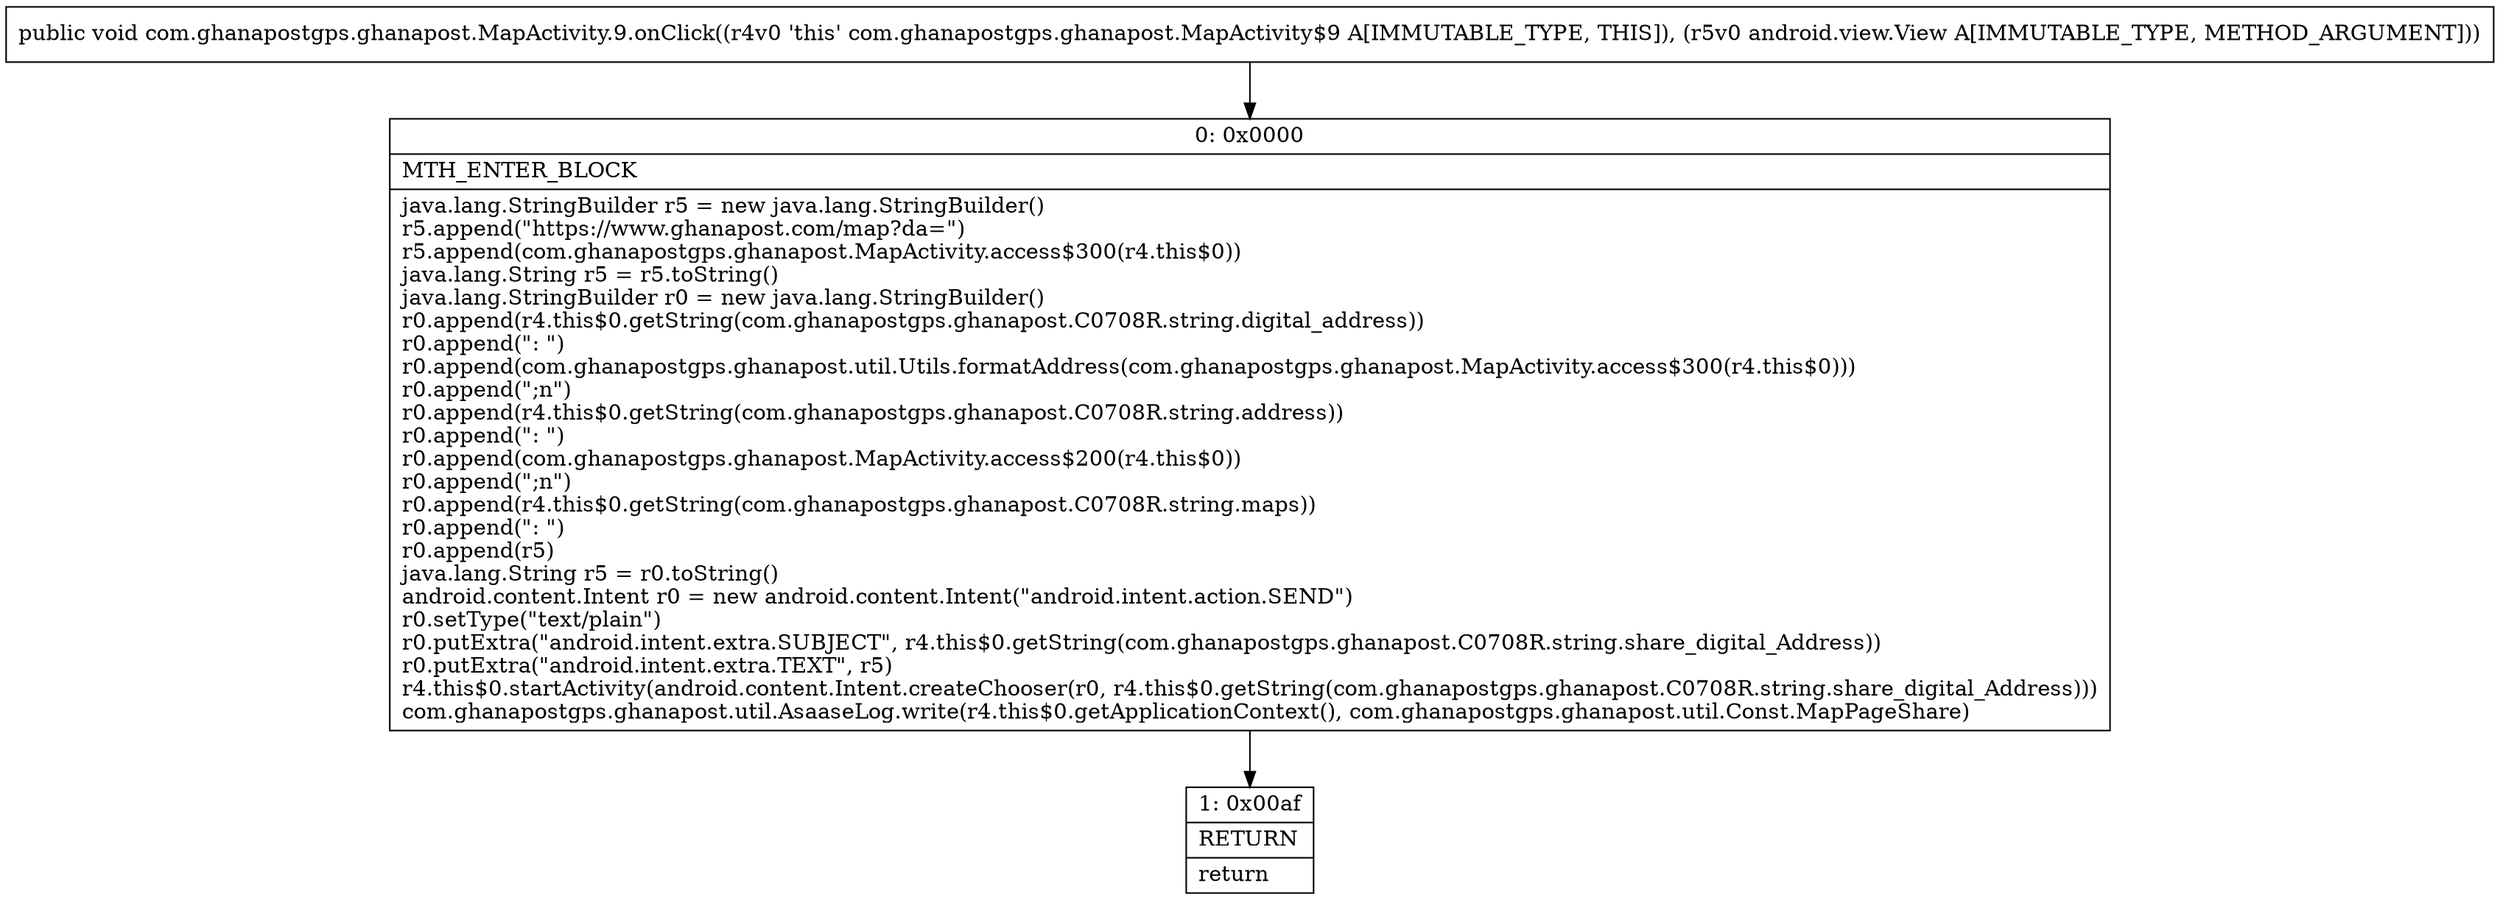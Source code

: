 digraph "CFG forcom.ghanapostgps.ghanapost.MapActivity.9.onClick(Landroid\/view\/View;)V" {
Node_0 [shape=record,label="{0\:\ 0x0000|MTH_ENTER_BLOCK\l|java.lang.StringBuilder r5 = new java.lang.StringBuilder()\lr5.append(\"https:\/\/www.ghanapost.com\/map?da=\")\lr5.append(com.ghanapostgps.ghanapost.MapActivity.access$300(r4.this$0))\ljava.lang.String r5 = r5.toString()\ljava.lang.StringBuilder r0 = new java.lang.StringBuilder()\lr0.append(r4.this$0.getString(com.ghanapostgps.ghanapost.C0708R.string.digital_address))\lr0.append(\": \")\lr0.append(com.ghanapostgps.ghanapost.util.Utils.formatAddress(com.ghanapostgps.ghanapost.MapActivity.access$300(r4.this$0)))\lr0.append(\";n\")\lr0.append(r4.this$0.getString(com.ghanapostgps.ghanapost.C0708R.string.address))\lr0.append(\": \")\lr0.append(com.ghanapostgps.ghanapost.MapActivity.access$200(r4.this$0))\lr0.append(\";n\")\lr0.append(r4.this$0.getString(com.ghanapostgps.ghanapost.C0708R.string.maps))\lr0.append(\": \")\lr0.append(r5)\ljava.lang.String r5 = r0.toString()\landroid.content.Intent r0 = new android.content.Intent(\"android.intent.action.SEND\")\lr0.setType(\"text\/plain\")\lr0.putExtra(\"android.intent.extra.SUBJECT\", r4.this$0.getString(com.ghanapostgps.ghanapost.C0708R.string.share_digital_Address))\lr0.putExtra(\"android.intent.extra.TEXT\", r5)\lr4.this$0.startActivity(android.content.Intent.createChooser(r0, r4.this$0.getString(com.ghanapostgps.ghanapost.C0708R.string.share_digital_Address)))\lcom.ghanapostgps.ghanapost.util.AsaaseLog.write(r4.this$0.getApplicationContext(), com.ghanapostgps.ghanapost.util.Const.MapPageShare)\l}"];
Node_1 [shape=record,label="{1\:\ 0x00af|RETURN\l|return\l}"];
MethodNode[shape=record,label="{public void com.ghanapostgps.ghanapost.MapActivity.9.onClick((r4v0 'this' com.ghanapostgps.ghanapost.MapActivity$9 A[IMMUTABLE_TYPE, THIS]), (r5v0 android.view.View A[IMMUTABLE_TYPE, METHOD_ARGUMENT])) }"];
MethodNode -> Node_0;
Node_0 -> Node_1;
}

